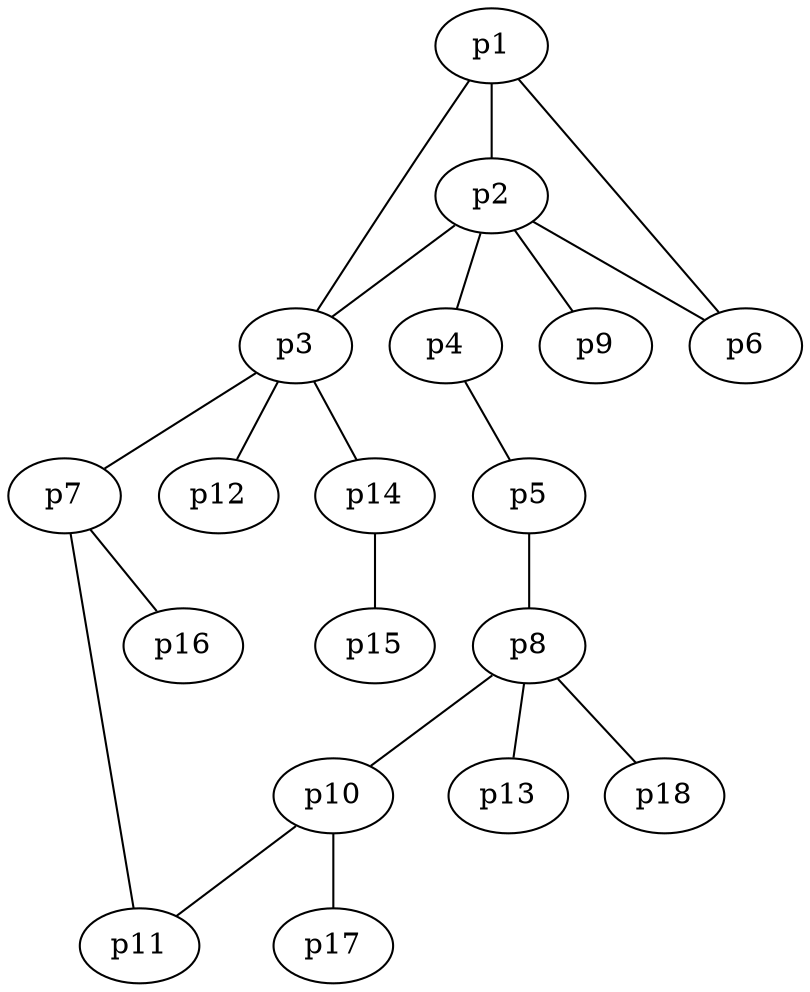 graph graphname {
    p1 -- p2;
    p1 -- p3;
    p2 -- p3;
    p2 -- p4;
    p4 -- p5;
    p1 -- p6;
    p2 -- p6;
    p3 -- p7;
    p5 -- p8;
    p2 -- p9;
    p8 -- p10;
    p7 -- p11;
    p10 -- p11;
    p3 -- p12;
    p8 -- p13;
    p3 -- p14;
    p14 -- p15;
    p7 -- p16;
    p10 -- p17;
    p8 -- p18;
}